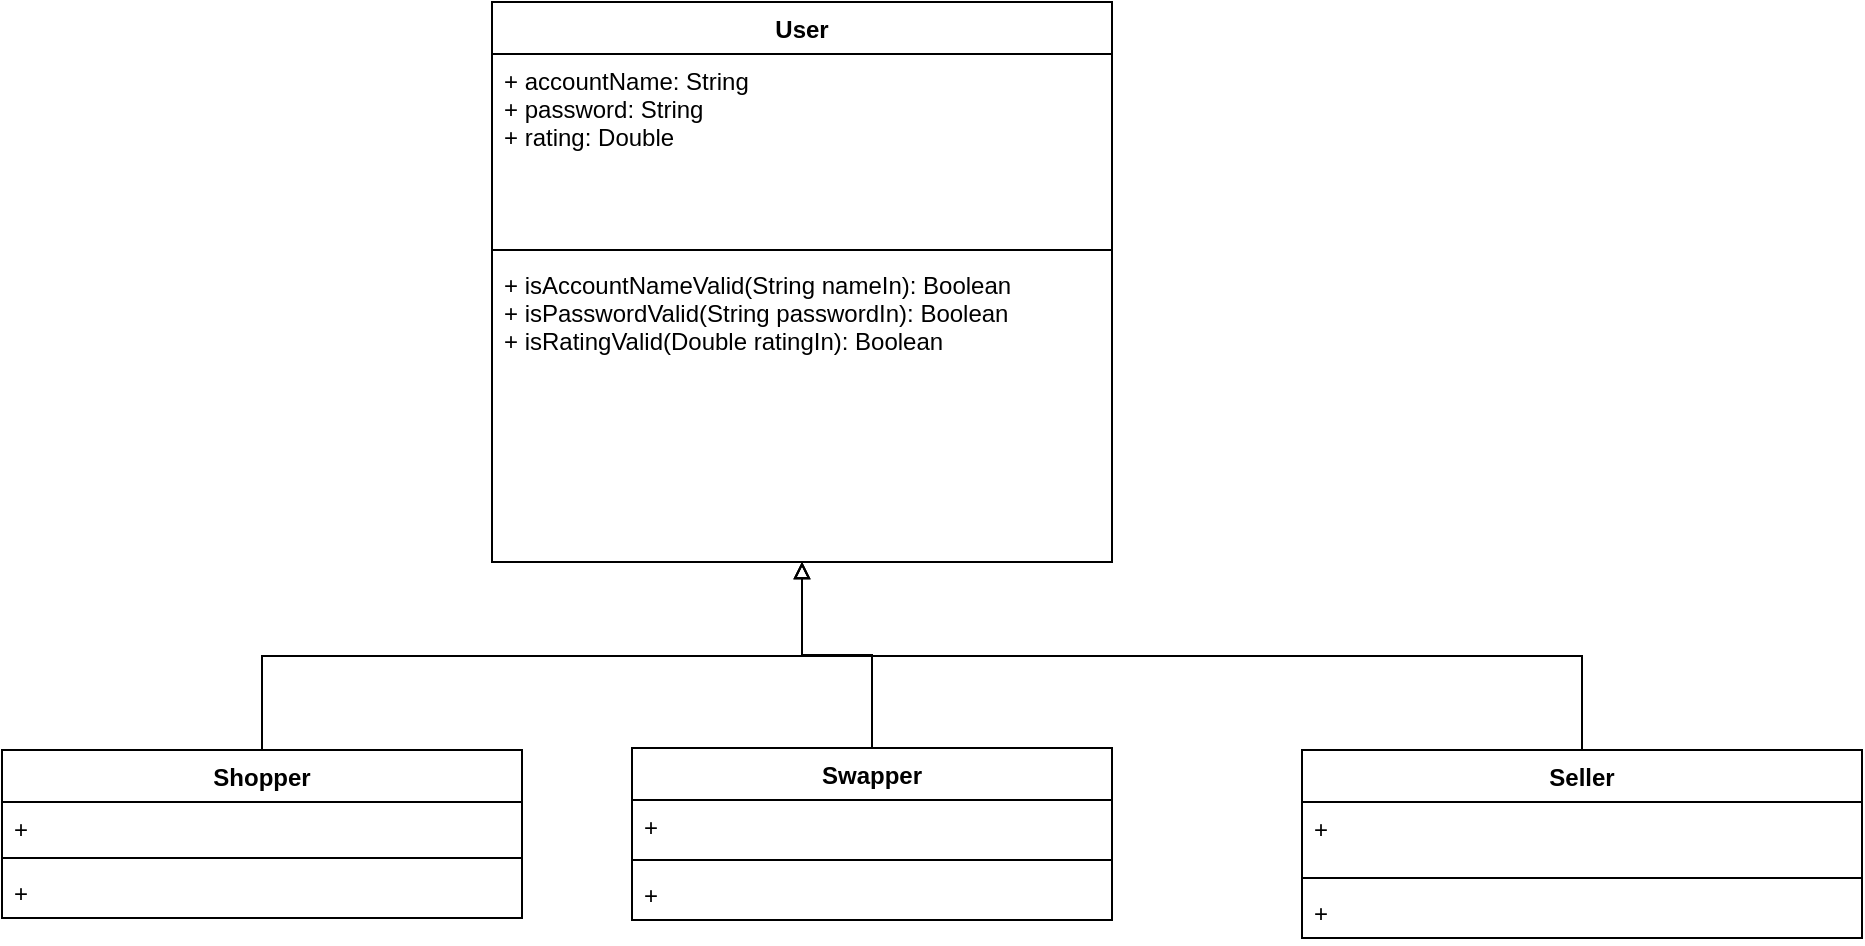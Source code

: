 <mxfile version="11.1.4" type="device"><diagram id="ukxzPj-nx60LNetlwcv7" name="Page-1"><mxGraphModel dx="756" dy="824" grid="1" gridSize="10" guides="1" tooltips="1" connect="1" arrows="1" fold="1" page="1" pageScale="1" pageWidth="850" pageHeight="1100" math="0" shadow="0"><root><mxCell id="0"/><mxCell id="1" parent="0"/><mxCell id="2DrssGLm5ufC210dQqNV-1" value="User" style="swimlane;fontStyle=1;align=center;verticalAlign=top;childLayout=stackLayout;horizontal=1;startSize=26;horizontalStack=0;resizeParent=1;resizeParentMax=0;resizeLast=0;collapsible=1;marginBottom=0;" vertex="1" parent="1"><mxGeometry x="405" y="116" width="310" height="280" as="geometry"/></mxCell><mxCell id="2DrssGLm5ufC210dQqNV-2" value="+ accountName: String&#10;+ password: String&#10;+ rating: Double" style="text;strokeColor=none;fillColor=none;align=left;verticalAlign=top;spacingLeft=4;spacingRight=4;overflow=hidden;rotatable=0;points=[[0,0.5],[1,0.5]];portConstraint=eastwest;" vertex="1" parent="2DrssGLm5ufC210dQqNV-1"><mxGeometry y="26" width="310" height="94" as="geometry"/></mxCell><mxCell id="2DrssGLm5ufC210dQqNV-3" value="" style="line;strokeWidth=1;fillColor=none;align=left;verticalAlign=middle;spacingTop=-1;spacingLeft=3;spacingRight=3;rotatable=0;labelPosition=right;points=[];portConstraint=eastwest;" vertex="1" parent="2DrssGLm5ufC210dQqNV-1"><mxGeometry y="120" width="310" height="8" as="geometry"/></mxCell><mxCell id="2DrssGLm5ufC210dQqNV-4" value="+ isAccountNameValid(String nameIn): Boolean&#10;+ isPasswordValid(String passwordIn): Boolean&#10;+ isRatingValid(Double ratingIn): Boolean" style="text;strokeColor=none;fillColor=none;align=left;verticalAlign=top;spacingLeft=4;spacingRight=4;overflow=hidden;rotatable=0;points=[[0,0.5],[1,0.5]];portConstraint=eastwest;" vertex="1" parent="2DrssGLm5ufC210dQqNV-1"><mxGeometry y="128" width="310" height="152" as="geometry"/></mxCell><mxCell id="2DrssGLm5ufC210dQqNV-17" style="edgeStyle=orthogonalEdgeStyle;rounded=0;orthogonalLoop=1;jettySize=auto;html=1;endArrow=block;endFill=0;" edge="1" parent="1" source="2DrssGLm5ufC210dQqNV-5" target="2DrssGLm5ufC210dQqNV-1"><mxGeometry relative="1" as="geometry"/></mxCell><mxCell id="2DrssGLm5ufC210dQqNV-5" value="Shopper" style="swimlane;fontStyle=1;align=center;verticalAlign=top;childLayout=stackLayout;horizontal=1;startSize=26;horizontalStack=0;resizeParent=1;resizeParentMax=0;resizeLast=0;collapsible=1;marginBottom=0;" vertex="1" parent="1"><mxGeometry x="160" y="490" width="260" height="84" as="geometry"/></mxCell><mxCell id="2DrssGLm5ufC210dQqNV-6" value="+" style="text;strokeColor=none;fillColor=none;align=left;verticalAlign=top;spacingLeft=4;spacingRight=4;overflow=hidden;rotatable=0;points=[[0,0.5],[1,0.5]];portConstraint=eastwest;" vertex="1" parent="2DrssGLm5ufC210dQqNV-5"><mxGeometry y="26" width="260" height="24" as="geometry"/></mxCell><mxCell id="2DrssGLm5ufC210dQqNV-7" value="" style="line;strokeWidth=1;fillColor=none;align=left;verticalAlign=middle;spacingTop=-1;spacingLeft=3;spacingRight=3;rotatable=0;labelPosition=right;points=[];portConstraint=eastwest;" vertex="1" parent="2DrssGLm5ufC210dQqNV-5"><mxGeometry y="50" width="260" height="8" as="geometry"/></mxCell><mxCell id="2DrssGLm5ufC210dQqNV-8" value="+" style="text;strokeColor=none;fillColor=none;align=left;verticalAlign=top;spacingLeft=4;spacingRight=4;overflow=hidden;rotatable=0;points=[[0,0.5],[1,0.5]];portConstraint=eastwest;" vertex="1" parent="2DrssGLm5ufC210dQqNV-5"><mxGeometry y="58" width="260" height="26" as="geometry"/></mxCell><mxCell id="2DrssGLm5ufC210dQqNV-18" style="edgeStyle=orthogonalEdgeStyle;rounded=0;orthogonalLoop=1;jettySize=auto;html=1;endArrow=block;endFill=0;" edge="1" parent="1" source="2DrssGLm5ufC210dQqNV-9" target="2DrssGLm5ufC210dQqNV-1"><mxGeometry relative="1" as="geometry"/></mxCell><mxCell id="2DrssGLm5ufC210dQqNV-9" value="Swapper" style="swimlane;fontStyle=1;align=center;verticalAlign=top;childLayout=stackLayout;horizontal=1;startSize=26;horizontalStack=0;resizeParent=1;resizeParentMax=0;resizeLast=0;collapsible=1;marginBottom=0;" vertex="1" parent="1"><mxGeometry x="475" y="489" width="240" height="86" as="geometry"/></mxCell><mxCell id="2DrssGLm5ufC210dQqNV-10" value="+" style="text;strokeColor=none;fillColor=none;align=left;verticalAlign=top;spacingLeft=4;spacingRight=4;overflow=hidden;rotatable=0;points=[[0,0.5],[1,0.5]];portConstraint=eastwest;" vertex="1" parent="2DrssGLm5ufC210dQqNV-9"><mxGeometry y="26" width="240" height="26" as="geometry"/></mxCell><mxCell id="2DrssGLm5ufC210dQqNV-11" value="" style="line;strokeWidth=1;fillColor=none;align=left;verticalAlign=middle;spacingTop=-1;spacingLeft=3;spacingRight=3;rotatable=0;labelPosition=right;points=[];portConstraint=eastwest;" vertex="1" parent="2DrssGLm5ufC210dQqNV-9"><mxGeometry y="52" width="240" height="8" as="geometry"/></mxCell><mxCell id="2DrssGLm5ufC210dQqNV-12" value="+" style="text;strokeColor=none;fillColor=none;align=left;verticalAlign=top;spacingLeft=4;spacingRight=4;overflow=hidden;rotatable=0;points=[[0,0.5],[1,0.5]];portConstraint=eastwest;" vertex="1" parent="2DrssGLm5ufC210dQqNV-9"><mxGeometry y="60" width="240" height="26" as="geometry"/></mxCell><mxCell id="2DrssGLm5ufC210dQqNV-19" style="edgeStyle=orthogonalEdgeStyle;rounded=0;orthogonalLoop=1;jettySize=auto;html=1;exitX=0.5;exitY=0;exitDx=0;exitDy=0;endArrow=block;endFill=0;" edge="1" parent="1" source="2DrssGLm5ufC210dQqNV-13" target="2DrssGLm5ufC210dQqNV-1"><mxGeometry relative="1" as="geometry"/></mxCell><mxCell id="2DrssGLm5ufC210dQqNV-13" value="Seller" style="swimlane;fontStyle=1;align=center;verticalAlign=top;childLayout=stackLayout;horizontal=1;startSize=26;horizontalStack=0;resizeParent=1;resizeParentMax=0;resizeLast=0;collapsible=1;marginBottom=0;" vertex="1" parent="1"><mxGeometry x="810" y="490" width="280" height="94" as="geometry"/></mxCell><mxCell id="2DrssGLm5ufC210dQqNV-14" value="+" style="text;strokeColor=none;fillColor=none;align=left;verticalAlign=top;spacingLeft=4;spacingRight=4;overflow=hidden;rotatable=0;points=[[0,0.5],[1,0.5]];portConstraint=eastwest;" vertex="1" parent="2DrssGLm5ufC210dQqNV-13"><mxGeometry y="26" width="280" height="34" as="geometry"/></mxCell><mxCell id="2DrssGLm5ufC210dQqNV-15" value="" style="line;strokeWidth=1;fillColor=none;align=left;verticalAlign=middle;spacingTop=-1;spacingLeft=3;spacingRight=3;rotatable=0;labelPosition=right;points=[];portConstraint=eastwest;" vertex="1" parent="2DrssGLm5ufC210dQqNV-13"><mxGeometry y="60" width="280" height="8" as="geometry"/></mxCell><mxCell id="2DrssGLm5ufC210dQqNV-16" value="+" style="text;strokeColor=none;fillColor=none;align=left;verticalAlign=top;spacingLeft=4;spacingRight=4;overflow=hidden;rotatable=0;points=[[0,0.5],[1,0.5]];portConstraint=eastwest;" vertex="1" parent="2DrssGLm5ufC210dQqNV-13"><mxGeometry y="68" width="280" height="26" as="geometry"/></mxCell></root></mxGraphModel></diagram></mxfile>